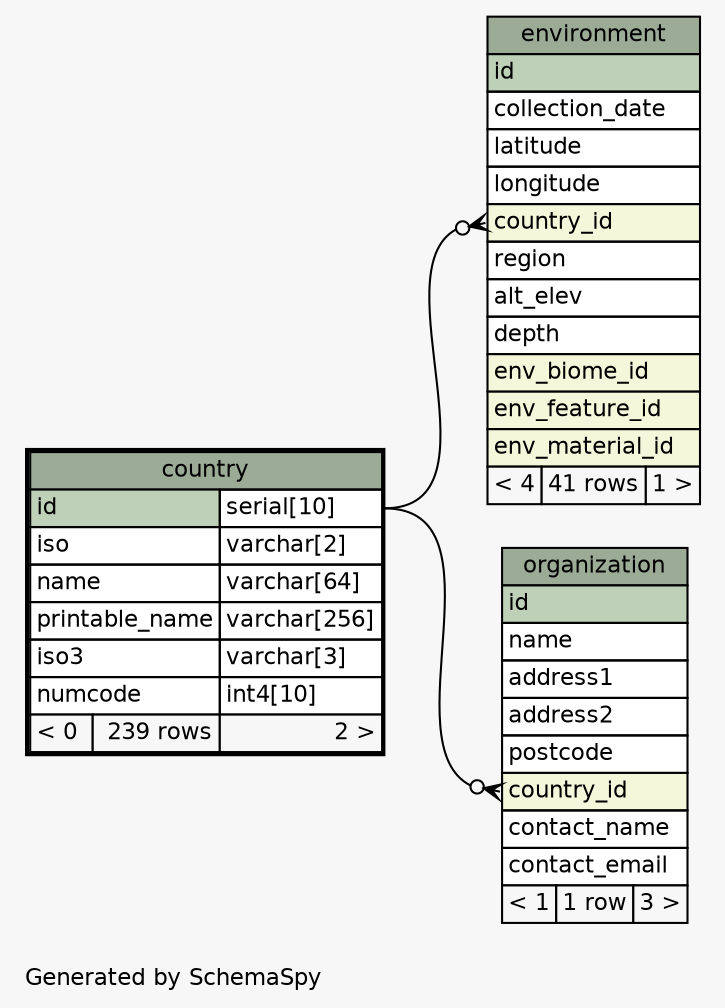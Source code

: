// dot 2.38.0 on Windows 7 6.1
// SchemaSpy rev 590
digraph "oneDegreeRelationshipsDiagram" {
  graph [
    rankdir="RL"
    bgcolor="#f7f7f7"
    label="\nGenerated by SchemaSpy"
    labeljust="l"
    nodesep="0.18"
    ranksep="0.46"
    fontname="Helvetica"
    fontsize="11"
  ];
  node [
    fontname="Helvetica"
    fontsize="11"
    shape="plaintext"
  ];
  edge [
    arrowsize="0.8"
  ];
  "environment":"country_id":w -> "country":"id.type":e [arrowhead=none dir=back arrowtail=crowodot];
  "organization":"country_id":w -> "country":"id.type":e [arrowhead=none dir=back arrowtail=crowodot];
  "country" [
    label=<
    <TABLE BORDER="2" CELLBORDER="1" CELLSPACING="0" BGCOLOR="#ffffff">
      <TR><TD COLSPAN="3" BGCOLOR="#9bab96" ALIGN="CENTER">country</TD></TR>
      <TR><TD PORT="id" COLSPAN="2" BGCOLOR="#bed1b8" ALIGN="LEFT">id</TD><TD PORT="id.type" ALIGN="LEFT">serial[10]</TD></TR>
      <TR><TD PORT="iso" COLSPAN="2" ALIGN="LEFT">iso</TD><TD PORT="iso.type" ALIGN="LEFT">varchar[2]</TD></TR>
      <TR><TD PORT="name" COLSPAN="2" ALIGN="LEFT">name</TD><TD PORT="name.type" ALIGN="LEFT">varchar[64]</TD></TR>
      <TR><TD PORT="printable_name" COLSPAN="2" ALIGN="LEFT">printable_name</TD><TD PORT="printable_name.type" ALIGN="LEFT">varchar[256]</TD></TR>
      <TR><TD PORT="iso3" COLSPAN="2" ALIGN="LEFT">iso3</TD><TD PORT="iso3.type" ALIGN="LEFT">varchar[3]</TD></TR>
      <TR><TD PORT="numcode" COLSPAN="2" ALIGN="LEFT">numcode</TD><TD PORT="numcode.type" ALIGN="LEFT">int4[10]</TD></TR>
      <TR><TD ALIGN="LEFT" BGCOLOR="#f7f7f7">&lt; 0</TD><TD ALIGN="RIGHT" BGCOLOR="#f7f7f7">239 rows</TD><TD ALIGN="RIGHT" BGCOLOR="#f7f7f7">2 &gt;</TD></TR>
    </TABLE>>
    URL="country.html"
    tooltip="country"
  ];
  "environment" [
    label=<
    <TABLE BORDER="0" CELLBORDER="1" CELLSPACING="0" BGCOLOR="#ffffff">
      <TR><TD COLSPAN="3" BGCOLOR="#9bab96" ALIGN="CENTER">environment</TD></TR>
      <TR><TD PORT="id" COLSPAN="3" BGCOLOR="#bed1b8" ALIGN="LEFT">id</TD></TR>
      <TR><TD PORT="collection_date" COLSPAN="3" ALIGN="LEFT">collection_date</TD></TR>
      <TR><TD PORT="latitude" COLSPAN="3" ALIGN="LEFT">latitude</TD></TR>
      <TR><TD PORT="longitude" COLSPAN="3" ALIGN="LEFT">longitude</TD></TR>
      <TR><TD PORT="country_id" COLSPAN="3" BGCOLOR="#f4f7da" ALIGN="LEFT">country_id</TD></TR>
      <TR><TD PORT="region" COLSPAN="3" ALIGN="LEFT">region</TD></TR>
      <TR><TD PORT="alt_elev" COLSPAN="3" ALIGN="LEFT">alt_elev</TD></TR>
      <TR><TD PORT="depth" COLSPAN="3" ALIGN="LEFT">depth</TD></TR>
      <TR><TD PORT="env_biome_id" COLSPAN="3" BGCOLOR="#f4f7da" ALIGN="LEFT">env_biome_id</TD></TR>
      <TR><TD PORT="env_feature_id" COLSPAN="3" BGCOLOR="#f4f7da" ALIGN="LEFT">env_feature_id</TD></TR>
      <TR><TD PORT="env_material_id" COLSPAN="3" BGCOLOR="#f4f7da" ALIGN="LEFT">env_material_id</TD></TR>
      <TR><TD ALIGN="LEFT" BGCOLOR="#f7f7f7">&lt; 4</TD><TD ALIGN="RIGHT" BGCOLOR="#f7f7f7">41 rows</TD><TD ALIGN="RIGHT" BGCOLOR="#f7f7f7">1 &gt;</TD></TR>
    </TABLE>>
    URL="environment.html"
    tooltip="environment"
  ];
  "organization" [
    label=<
    <TABLE BORDER="0" CELLBORDER="1" CELLSPACING="0" BGCOLOR="#ffffff">
      <TR><TD COLSPAN="3" BGCOLOR="#9bab96" ALIGN="CENTER">organization</TD></TR>
      <TR><TD PORT="id" COLSPAN="3" BGCOLOR="#bed1b8" ALIGN="LEFT">id</TD></TR>
      <TR><TD PORT="name" COLSPAN="3" ALIGN="LEFT">name</TD></TR>
      <TR><TD PORT="address1" COLSPAN="3" ALIGN="LEFT">address1</TD></TR>
      <TR><TD PORT="address2" COLSPAN="3" ALIGN="LEFT">address2</TD></TR>
      <TR><TD PORT="postcode" COLSPAN="3" ALIGN="LEFT">postcode</TD></TR>
      <TR><TD PORT="country_id" COLSPAN="3" BGCOLOR="#f4f7da" ALIGN="LEFT">country_id</TD></TR>
      <TR><TD PORT="contact_name" COLSPAN="3" ALIGN="LEFT">contact_name</TD></TR>
      <TR><TD PORT="contact_email" COLSPAN="3" ALIGN="LEFT">contact_email</TD></TR>
      <TR><TD ALIGN="LEFT" BGCOLOR="#f7f7f7">&lt; 1</TD><TD ALIGN="RIGHT" BGCOLOR="#f7f7f7">1 row</TD><TD ALIGN="RIGHT" BGCOLOR="#f7f7f7">3 &gt;</TD></TR>
    </TABLE>>
    URL="organization.html"
    tooltip="organization"
  ];
}

